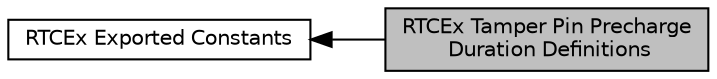 digraph "RTCEx Tamper Pin Precharge Duration Definitions"
{
  edge [fontname="Helvetica",fontsize="10",labelfontname="Helvetica",labelfontsize="10"];
  node [fontname="Helvetica",fontsize="10",shape=box];
  rankdir=LR;
  Node2 [label="RTCEx Exported Constants",height=0.2,width=0.4,color="black", fillcolor="white", style="filled",URL="$group___r_t_c_ex___exported___constants.html",tooltip=" "];
  Node1 [label="RTCEx Tamper Pin Precharge\l Duration Definitions",height=0.2,width=0.4,color="black", fillcolor="grey75", style="filled", fontcolor="black",tooltip=" "];
  Node2->Node1 [shape=plaintext, dir="back", style="solid"];
}
